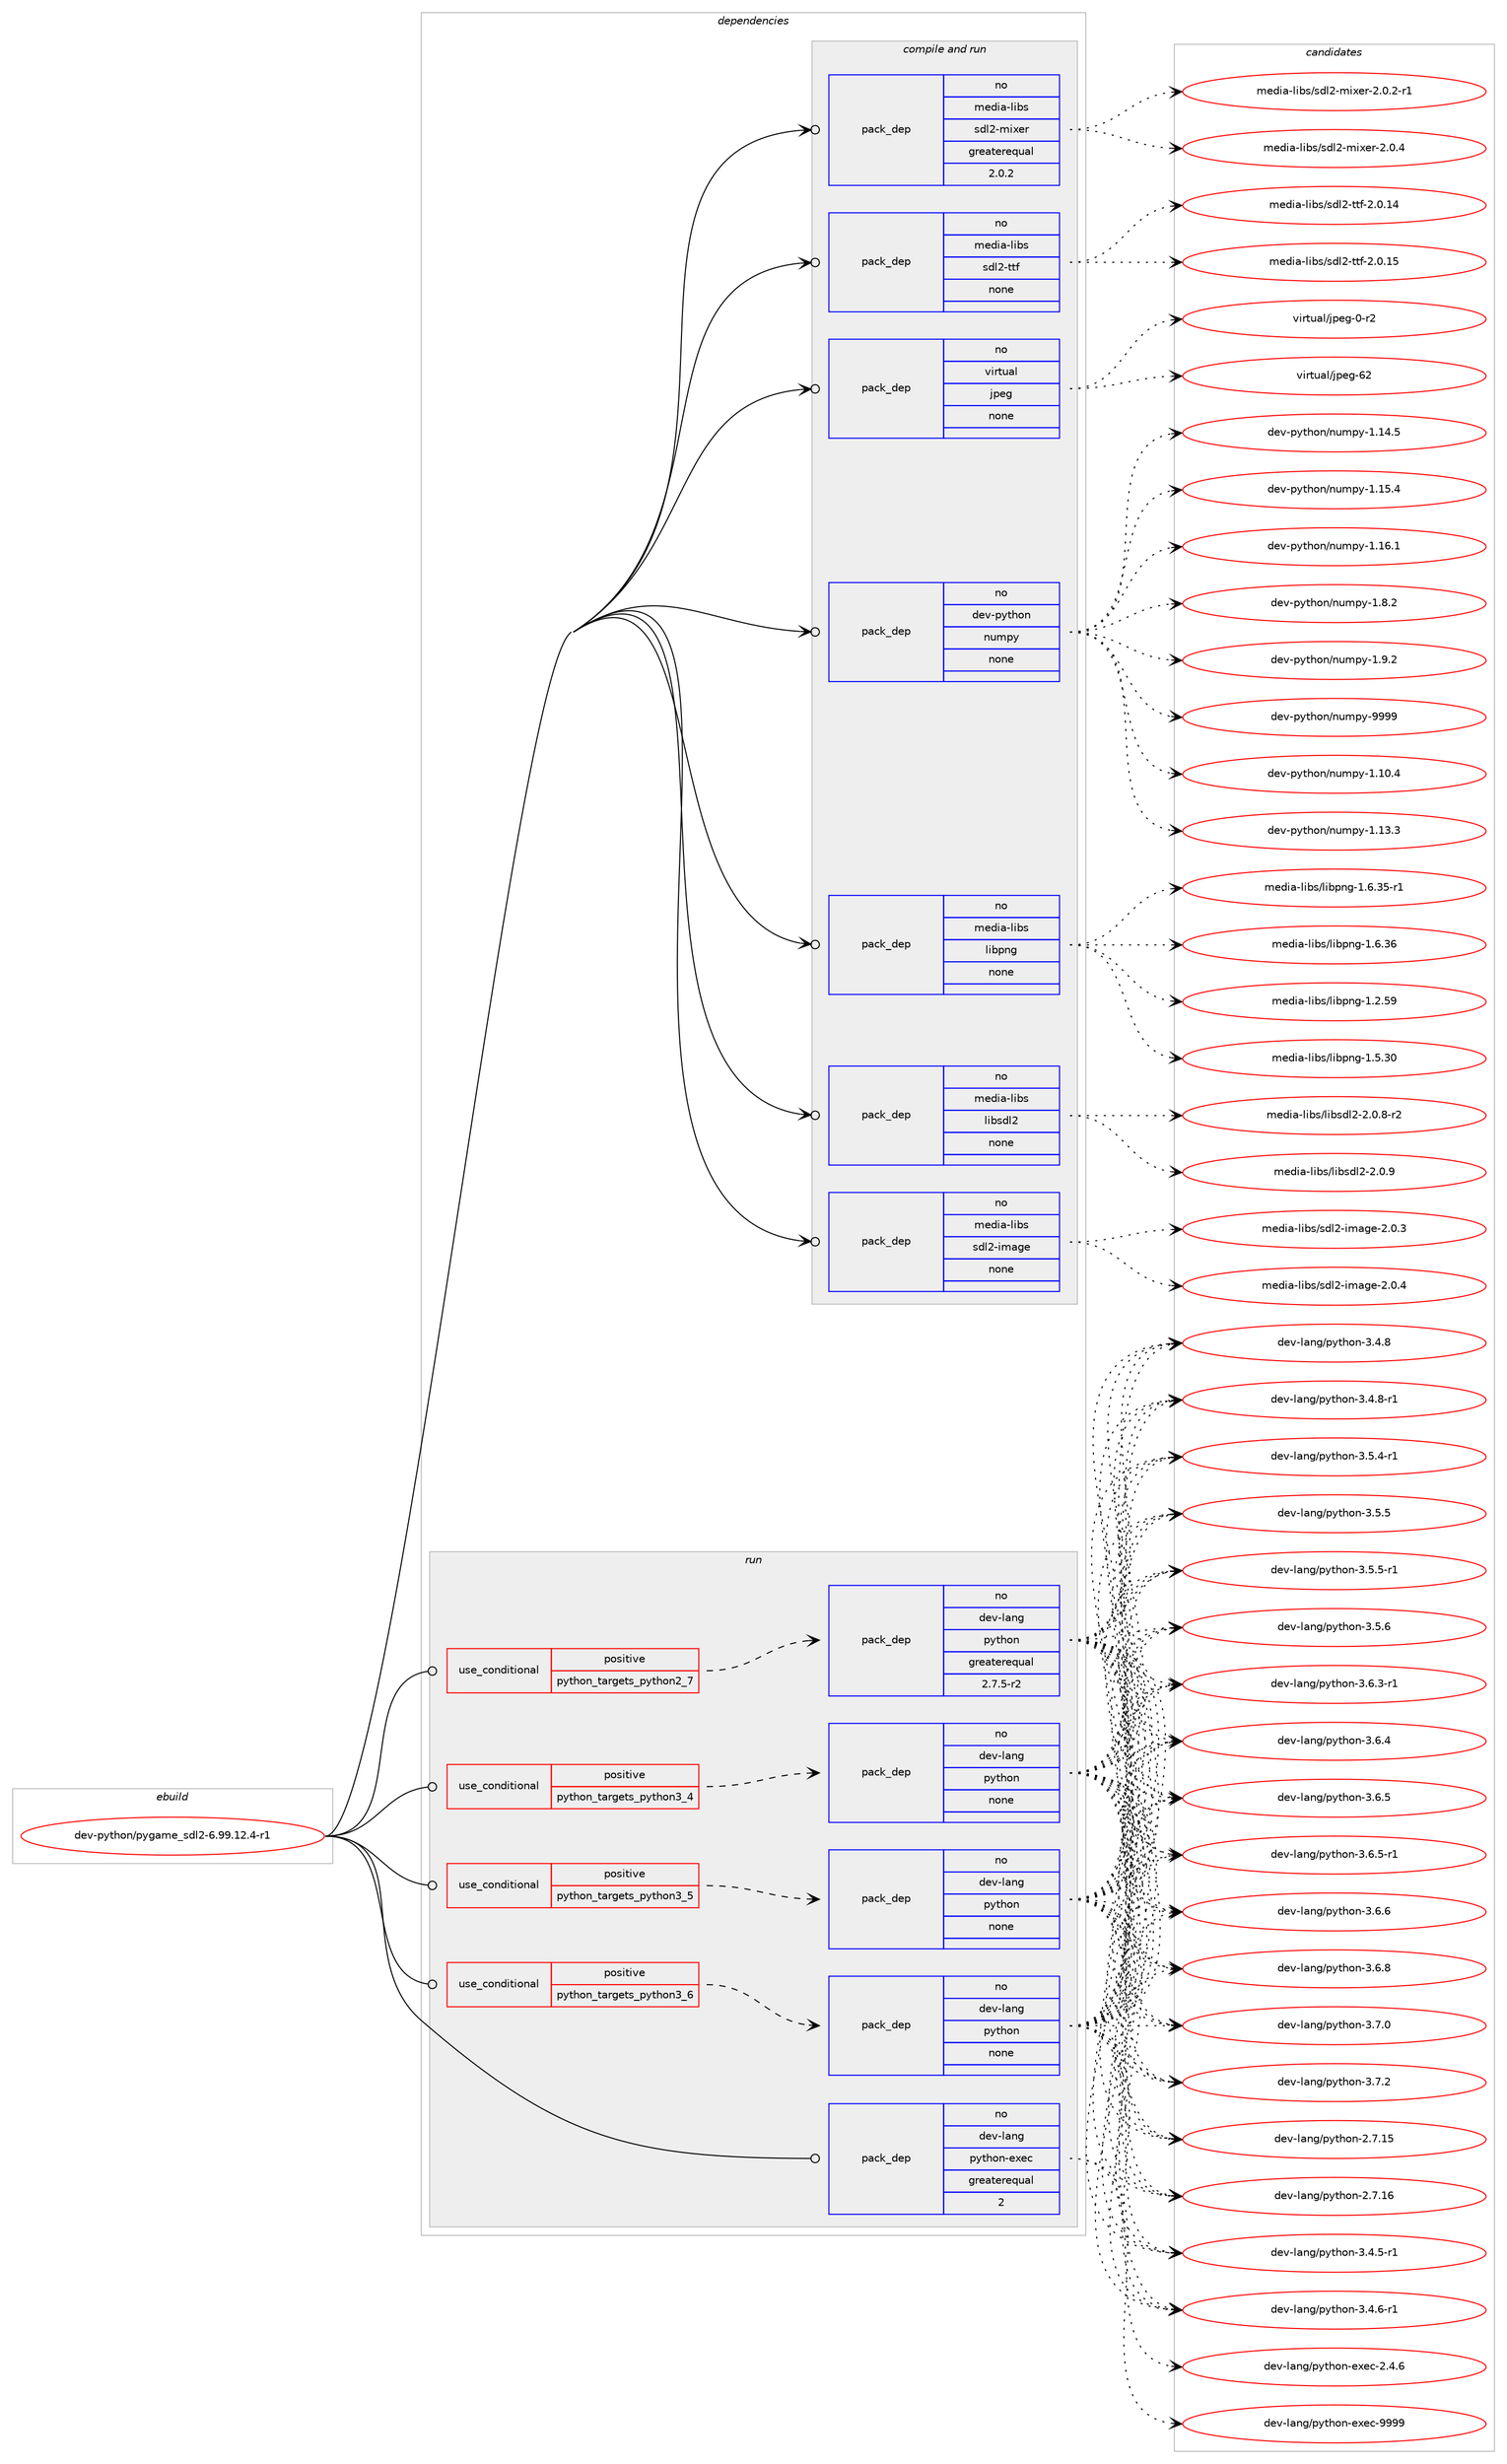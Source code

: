 digraph prolog {

# *************
# Graph options
# *************

newrank=true;
concentrate=true;
compound=true;
graph [rankdir=LR,fontname=Helvetica,fontsize=10,ranksep=1.5];#, ranksep=2.5, nodesep=0.2];
edge  [arrowhead=vee];
node  [fontname=Helvetica,fontsize=10];

# **********
# The ebuild
# **********

subgraph cluster_leftcol {
color=gray;
rank=same;
label=<<i>ebuild</i>>;
id [label="dev-python/pygame_sdl2-6.99.12.4-r1", color=red, width=4, href="../dev-python/pygame_sdl2-6.99.12.4-r1.svg"];
}

# ****************
# The dependencies
# ****************

subgraph cluster_midcol {
color=gray;
label=<<i>dependencies</i>>;
subgraph cluster_compile {
fillcolor="#eeeeee";
style=filled;
label=<<i>compile</i>>;
}
subgraph cluster_compileandrun {
fillcolor="#eeeeee";
style=filled;
label=<<i>compile and run</i>>;
subgraph pack1025215 {
dependency1429364 [label=<<TABLE BORDER="0" CELLBORDER="1" CELLSPACING="0" CELLPADDING="4" WIDTH="220"><TR><TD ROWSPAN="6" CELLPADDING="30">pack_dep</TD></TR><TR><TD WIDTH="110">no</TD></TR><TR><TD>dev-python</TD></TR><TR><TD>numpy</TD></TR><TR><TD>none</TD></TR><TR><TD></TD></TR></TABLE>>, shape=none, color=blue];
}
id:e -> dependency1429364:w [weight=20,style="solid",arrowhead="odotvee"];
subgraph pack1025216 {
dependency1429365 [label=<<TABLE BORDER="0" CELLBORDER="1" CELLSPACING="0" CELLPADDING="4" WIDTH="220"><TR><TD ROWSPAN="6" CELLPADDING="30">pack_dep</TD></TR><TR><TD WIDTH="110">no</TD></TR><TR><TD>media-libs</TD></TR><TR><TD>libpng</TD></TR><TR><TD>none</TD></TR><TR><TD></TD></TR></TABLE>>, shape=none, color=blue];
}
id:e -> dependency1429365:w [weight=20,style="solid",arrowhead="odotvee"];
subgraph pack1025217 {
dependency1429366 [label=<<TABLE BORDER="0" CELLBORDER="1" CELLSPACING="0" CELLPADDING="4" WIDTH="220"><TR><TD ROWSPAN="6" CELLPADDING="30">pack_dep</TD></TR><TR><TD WIDTH="110">no</TD></TR><TR><TD>media-libs</TD></TR><TR><TD>libsdl2</TD></TR><TR><TD>none</TD></TR><TR><TD></TD></TR></TABLE>>, shape=none, color=blue];
}
id:e -> dependency1429366:w [weight=20,style="solid",arrowhead="odotvee"];
subgraph pack1025218 {
dependency1429367 [label=<<TABLE BORDER="0" CELLBORDER="1" CELLSPACING="0" CELLPADDING="4" WIDTH="220"><TR><TD ROWSPAN="6" CELLPADDING="30">pack_dep</TD></TR><TR><TD WIDTH="110">no</TD></TR><TR><TD>media-libs</TD></TR><TR><TD>sdl2-image</TD></TR><TR><TD>none</TD></TR><TR><TD></TD></TR></TABLE>>, shape=none, color=blue];
}
id:e -> dependency1429367:w [weight=20,style="solid",arrowhead="odotvee"];
subgraph pack1025219 {
dependency1429368 [label=<<TABLE BORDER="0" CELLBORDER="1" CELLSPACING="0" CELLPADDING="4" WIDTH="220"><TR><TD ROWSPAN="6" CELLPADDING="30">pack_dep</TD></TR><TR><TD WIDTH="110">no</TD></TR><TR><TD>media-libs</TD></TR><TR><TD>sdl2-mixer</TD></TR><TR><TD>greaterequal</TD></TR><TR><TD>2.0.2</TD></TR></TABLE>>, shape=none, color=blue];
}
id:e -> dependency1429368:w [weight=20,style="solid",arrowhead="odotvee"];
subgraph pack1025220 {
dependency1429369 [label=<<TABLE BORDER="0" CELLBORDER="1" CELLSPACING="0" CELLPADDING="4" WIDTH="220"><TR><TD ROWSPAN="6" CELLPADDING="30">pack_dep</TD></TR><TR><TD WIDTH="110">no</TD></TR><TR><TD>media-libs</TD></TR><TR><TD>sdl2-ttf</TD></TR><TR><TD>none</TD></TR><TR><TD></TD></TR></TABLE>>, shape=none, color=blue];
}
id:e -> dependency1429369:w [weight=20,style="solid",arrowhead="odotvee"];
subgraph pack1025221 {
dependency1429370 [label=<<TABLE BORDER="0" CELLBORDER="1" CELLSPACING="0" CELLPADDING="4" WIDTH="220"><TR><TD ROWSPAN="6" CELLPADDING="30">pack_dep</TD></TR><TR><TD WIDTH="110">no</TD></TR><TR><TD>virtual</TD></TR><TR><TD>jpeg</TD></TR><TR><TD>none</TD></TR><TR><TD></TD></TR></TABLE>>, shape=none, color=blue];
}
id:e -> dependency1429370:w [weight=20,style="solid",arrowhead="odotvee"];
}
subgraph cluster_run {
fillcolor="#eeeeee";
style=filled;
label=<<i>run</i>>;
subgraph cond380831 {
dependency1429371 [label=<<TABLE BORDER="0" CELLBORDER="1" CELLSPACING="0" CELLPADDING="4"><TR><TD ROWSPAN="3" CELLPADDING="10">use_conditional</TD></TR><TR><TD>positive</TD></TR><TR><TD>python_targets_python2_7</TD></TR></TABLE>>, shape=none, color=red];
subgraph pack1025222 {
dependency1429372 [label=<<TABLE BORDER="0" CELLBORDER="1" CELLSPACING="0" CELLPADDING="4" WIDTH="220"><TR><TD ROWSPAN="6" CELLPADDING="30">pack_dep</TD></TR><TR><TD WIDTH="110">no</TD></TR><TR><TD>dev-lang</TD></TR><TR><TD>python</TD></TR><TR><TD>greaterequal</TD></TR><TR><TD>2.7.5-r2</TD></TR></TABLE>>, shape=none, color=blue];
}
dependency1429371:e -> dependency1429372:w [weight=20,style="dashed",arrowhead="vee"];
}
id:e -> dependency1429371:w [weight=20,style="solid",arrowhead="odot"];
subgraph cond380832 {
dependency1429373 [label=<<TABLE BORDER="0" CELLBORDER="1" CELLSPACING="0" CELLPADDING="4"><TR><TD ROWSPAN="3" CELLPADDING="10">use_conditional</TD></TR><TR><TD>positive</TD></TR><TR><TD>python_targets_python3_4</TD></TR></TABLE>>, shape=none, color=red];
subgraph pack1025223 {
dependency1429374 [label=<<TABLE BORDER="0" CELLBORDER="1" CELLSPACING="0" CELLPADDING="4" WIDTH="220"><TR><TD ROWSPAN="6" CELLPADDING="30">pack_dep</TD></TR><TR><TD WIDTH="110">no</TD></TR><TR><TD>dev-lang</TD></TR><TR><TD>python</TD></TR><TR><TD>none</TD></TR><TR><TD></TD></TR></TABLE>>, shape=none, color=blue];
}
dependency1429373:e -> dependency1429374:w [weight=20,style="dashed",arrowhead="vee"];
}
id:e -> dependency1429373:w [weight=20,style="solid",arrowhead="odot"];
subgraph cond380833 {
dependency1429375 [label=<<TABLE BORDER="0" CELLBORDER="1" CELLSPACING="0" CELLPADDING="4"><TR><TD ROWSPAN="3" CELLPADDING="10">use_conditional</TD></TR><TR><TD>positive</TD></TR><TR><TD>python_targets_python3_5</TD></TR></TABLE>>, shape=none, color=red];
subgraph pack1025224 {
dependency1429376 [label=<<TABLE BORDER="0" CELLBORDER="1" CELLSPACING="0" CELLPADDING="4" WIDTH="220"><TR><TD ROWSPAN="6" CELLPADDING="30">pack_dep</TD></TR><TR><TD WIDTH="110">no</TD></TR><TR><TD>dev-lang</TD></TR><TR><TD>python</TD></TR><TR><TD>none</TD></TR><TR><TD></TD></TR></TABLE>>, shape=none, color=blue];
}
dependency1429375:e -> dependency1429376:w [weight=20,style="dashed",arrowhead="vee"];
}
id:e -> dependency1429375:w [weight=20,style="solid",arrowhead="odot"];
subgraph cond380834 {
dependency1429377 [label=<<TABLE BORDER="0" CELLBORDER="1" CELLSPACING="0" CELLPADDING="4"><TR><TD ROWSPAN="3" CELLPADDING="10">use_conditional</TD></TR><TR><TD>positive</TD></TR><TR><TD>python_targets_python3_6</TD></TR></TABLE>>, shape=none, color=red];
subgraph pack1025225 {
dependency1429378 [label=<<TABLE BORDER="0" CELLBORDER="1" CELLSPACING="0" CELLPADDING="4" WIDTH="220"><TR><TD ROWSPAN="6" CELLPADDING="30">pack_dep</TD></TR><TR><TD WIDTH="110">no</TD></TR><TR><TD>dev-lang</TD></TR><TR><TD>python</TD></TR><TR><TD>none</TD></TR><TR><TD></TD></TR></TABLE>>, shape=none, color=blue];
}
dependency1429377:e -> dependency1429378:w [weight=20,style="dashed",arrowhead="vee"];
}
id:e -> dependency1429377:w [weight=20,style="solid",arrowhead="odot"];
subgraph pack1025226 {
dependency1429379 [label=<<TABLE BORDER="0" CELLBORDER="1" CELLSPACING="0" CELLPADDING="4" WIDTH="220"><TR><TD ROWSPAN="6" CELLPADDING="30">pack_dep</TD></TR><TR><TD WIDTH="110">no</TD></TR><TR><TD>dev-lang</TD></TR><TR><TD>python-exec</TD></TR><TR><TD>greaterequal</TD></TR><TR><TD>2</TD></TR></TABLE>>, shape=none, color=blue];
}
id:e -> dependency1429379:w [weight=20,style="solid",arrowhead="odot"];
}
}

# **************
# The candidates
# **************

subgraph cluster_choices {
rank=same;
color=gray;
label=<<i>candidates</i>>;

subgraph choice1025215 {
color=black;
nodesep=1;
choice100101118451121211161041111104711011710911212145494649484652 [label="dev-python/numpy-1.10.4", color=red, width=4,href="../dev-python/numpy-1.10.4.svg"];
choice100101118451121211161041111104711011710911212145494649514651 [label="dev-python/numpy-1.13.3", color=red, width=4,href="../dev-python/numpy-1.13.3.svg"];
choice100101118451121211161041111104711011710911212145494649524653 [label="dev-python/numpy-1.14.5", color=red, width=4,href="../dev-python/numpy-1.14.5.svg"];
choice100101118451121211161041111104711011710911212145494649534652 [label="dev-python/numpy-1.15.4", color=red, width=4,href="../dev-python/numpy-1.15.4.svg"];
choice100101118451121211161041111104711011710911212145494649544649 [label="dev-python/numpy-1.16.1", color=red, width=4,href="../dev-python/numpy-1.16.1.svg"];
choice1001011184511212111610411111047110117109112121454946564650 [label="dev-python/numpy-1.8.2", color=red, width=4,href="../dev-python/numpy-1.8.2.svg"];
choice1001011184511212111610411111047110117109112121454946574650 [label="dev-python/numpy-1.9.2", color=red, width=4,href="../dev-python/numpy-1.9.2.svg"];
choice10010111845112121116104111110471101171091121214557575757 [label="dev-python/numpy-9999", color=red, width=4,href="../dev-python/numpy-9999.svg"];
dependency1429364:e -> choice100101118451121211161041111104711011710911212145494649484652:w [style=dotted,weight="100"];
dependency1429364:e -> choice100101118451121211161041111104711011710911212145494649514651:w [style=dotted,weight="100"];
dependency1429364:e -> choice100101118451121211161041111104711011710911212145494649524653:w [style=dotted,weight="100"];
dependency1429364:e -> choice100101118451121211161041111104711011710911212145494649534652:w [style=dotted,weight="100"];
dependency1429364:e -> choice100101118451121211161041111104711011710911212145494649544649:w [style=dotted,weight="100"];
dependency1429364:e -> choice1001011184511212111610411111047110117109112121454946564650:w [style=dotted,weight="100"];
dependency1429364:e -> choice1001011184511212111610411111047110117109112121454946574650:w [style=dotted,weight="100"];
dependency1429364:e -> choice10010111845112121116104111110471101171091121214557575757:w [style=dotted,weight="100"];
}
subgraph choice1025216 {
color=black;
nodesep=1;
choice109101100105974510810598115471081059811211010345494650465357 [label="media-libs/libpng-1.2.59", color=red, width=4,href="../media-libs/libpng-1.2.59.svg"];
choice109101100105974510810598115471081059811211010345494653465148 [label="media-libs/libpng-1.5.30", color=red, width=4,href="../media-libs/libpng-1.5.30.svg"];
choice1091011001059745108105981154710810598112110103454946544651534511449 [label="media-libs/libpng-1.6.35-r1", color=red, width=4,href="../media-libs/libpng-1.6.35-r1.svg"];
choice109101100105974510810598115471081059811211010345494654465154 [label="media-libs/libpng-1.6.36", color=red, width=4,href="../media-libs/libpng-1.6.36.svg"];
dependency1429365:e -> choice109101100105974510810598115471081059811211010345494650465357:w [style=dotted,weight="100"];
dependency1429365:e -> choice109101100105974510810598115471081059811211010345494653465148:w [style=dotted,weight="100"];
dependency1429365:e -> choice1091011001059745108105981154710810598112110103454946544651534511449:w [style=dotted,weight="100"];
dependency1429365:e -> choice109101100105974510810598115471081059811211010345494654465154:w [style=dotted,weight="100"];
}
subgraph choice1025217 {
color=black;
nodesep=1;
choice1091011001059745108105981154710810598115100108504550464846564511450 [label="media-libs/libsdl2-2.0.8-r2", color=red, width=4,href="../media-libs/libsdl2-2.0.8-r2.svg"];
choice109101100105974510810598115471081059811510010850455046484657 [label="media-libs/libsdl2-2.0.9", color=red, width=4,href="../media-libs/libsdl2-2.0.9.svg"];
dependency1429366:e -> choice1091011001059745108105981154710810598115100108504550464846564511450:w [style=dotted,weight="100"];
dependency1429366:e -> choice109101100105974510810598115471081059811510010850455046484657:w [style=dotted,weight="100"];
}
subgraph choice1025218 {
color=black;
nodesep=1;
choice10910110010597451081059811547115100108504510510997103101455046484651 [label="media-libs/sdl2-image-2.0.3", color=red, width=4,href="../media-libs/sdl2-image-2.0.3.svg"];
choice10910110010597451081059811547115100108504510510997103101455046484652 [label="media-libs/sdl2-image-2.0.4", color=red, width=4,href="../media-libs/sdl2-image-2.0.4.svg"];
dependency1429367:e -> choice10910110010597451081059811547115100108504510510997103101455046484651:w [style=dotted,weight="100"];
dependency1429367:e -> choice10910110010597451081059811547115100108504510510997103101455046484652:w [style=dotted,weight="100"];
}
subgraph choice1025219 {
color=black;
nodesep=1;
choice1091011001059745108105981154711510010850451091051201011144550464846504511449 [label="media-libs/sdl2-mixer-2.0.2-r1", color=red, width=4,href="../media-libs/sdl2-mixer-2.0.2-r1.svg"];
choice109101100105974510810598115471151001085045109105120101114455046484652 [label="media-libs/sdl2-mixer-2.0.4", color=red, width=4,href="../media-libs/sdl2-mixer-2.0.4.svg"];
dependency1429368:e -> choice1091011001059745108105981154711510010850451091051201011144550464846504511449:w [style=dotted,weight="100"];
dependency1429368:e -> choice109101100105974510810598115471151001085045109105120101114455046484652:w [style=dotted,weight="100"];
}
subgraph choice1025220 {
color=black;
nodesep=1;
choice10910110010597451081059811547115100108504511611610245504648464952 [label="media-libs/sdl2-ttf-2.0.14", color=red, width=4,href="../media-libs/sdl2-ttf-2.0.14.svg"];
choice10910110010597451081059811547115100108504511611610245504648464953 [label="media-libs/sdl2-ttf-2.0.15", color=red, width=4,href="../media-libs/sdl2-ttf-2.0.15.svg"];
dependency1429369:e -> choice10910110010597451081059811547115100108504511611610245504648464952:w [style=dotted,weight="100"];
dependency1429369:e -> choice10910110010597451081059811547115100108504511611610245504648464953:w [style=dotted,weight="100"];
}
subgraph choice1025221 {
color=black;
nodesep=1;
choice118105114116117971084710611210110345484511450 [label="virtual/jpeg-0-r2", color=red, width=4,href="../virtual/jpeg-0-r2.svg"];
choice1181051141161179710847106112101103455450 [label="virtual/jpeg-62", color=red, width=4,href="../virtual/jpeg-62.svg"];
dependency1429370:e -> choice118105114116117971084710611210110345484511450:w [style=dotted,weight="100"];
dependency1429370:e -> choice1181051141161179710847106112101103455450:w [style=dotted,weight="100"];
}
subgraph choice1025222 {
color=black;
nodesep=1;
choice10010111845108971101034711212111610411111045504655464953 [label="dev-lang/python-2.7.15", color=red, width=4,href="../dev-lang/python-2.7.15.svg"];
choice10010111845108971101034711212111610411111045504655464954 [label="dev-lang/python-2.7.16", color=red, width=4,href="../dev-lang/python-2.7.16.svg"];
choice1001011184510897110103471121211161041111104551465246534511449 [label="dev-lang/python-3.4.5-r1", color=red, width=4,href="../dev-lang/python-3.4.5-r1.svg"];
choice1001011184510897110103471121211161041111104551465246544511449 [label="dev-lang/python-3.4.6-r1", color=red, width=4,href="../dev-lang/python-3.4.6-r1.svg"];
choice100101118451089711010347112121116104111110455146524656 [label="dev-lang/python-3.4.8", color=red, width=4,href="../dev-lang/python-3.4.8.svg"];
choice1001011184510897110103471121211161041111104551465246564511449 [label="dev-lang/python-3.4.8-r1", color=red, width=4,href="../dev-lang/python-3.4.8-r1.svg"];
choice1001011184510897110103471121211161041111104551465346524511449 [label="dev-lang/python-3.5.4-r1", color=red, width=4,href="../dev-lang/python-3.5.4-r1.svg"];
choice100101118451089711010347112121116104111110455146534653 [label="dev-lang/python-3.5.5", color=red, width=4,href="../dev-lang/python-3.5.5.svg"];
choice1001011184510897110103471121211161041111104551465346534511449 [label="dev-lang/python-3.5.5-r1", color=red, width=4,href="../dev-lang/python-3.5.5-r1.svg"];
choice100101118451089711010347112121116104111110455146534654 [label="dev-lang/python-3.5.6", color=red, width=4,href="../dev-lang/python-3.5.6.svg"];
choice1001011184510897110103471121211161041111104551465446514511449 [label="dev-lang/python-3.6.3-r1", color=red, width=4,href="../dev-lang/python-3.6.3-r1.svg"];
choice100101118451089711010347112121116104111110455146544652 [label="dev-lang/python-3.6.4", color=red, width=4,href="../dev-lang/python-3.6.4.svg"];
choice100101118451089711010347112121116104111110455146544653 [label="dev-lang/python-3.6.5", color=red, width=4,href="../dev-lang/python-3.6.5.svg"];
choice1001011184510897110103471121211161041111104551465446534511449 [label="dev-lang/python-3.6.5-r1", color=red, width=4,href="../dev-lang/python-3.6.5-r1.svg"];
choice100101118451089711010347112121116104111110455146544654 [label="dev-lang/python-3.6.6", color=red, width=4,href="../dev-lang/python-3.6.6.svg"];
choice100101118451089711010347112121116104111110455146544656 [label="dev-lang/python-3.6.8", color=red, width=4,href="../dev-lang/python-3.6.8.svg"];
choice100101118451089711010347112121116104111110455146554648 [label="dev-lang/python-3.7.0", color=red, width=4,href="../dev-lang/python-3.7.0.svg"];
choice100101118451089711010347112121116104111110455146554650 [label="dev-lang/python-3.7.2", color=red, width=4,href="../dev-lang/python-3.7.2.svg"];
dependency1429372:e -> choice10010111845108971101034711212111610411111045504655464953:w [style=dotted,weight="100"];
dependency1429372:e -> choice10010111845108971101034711212111610411111045504655464954:w [style=dotted,weight="100"];
dependency1429372:e -> choice1001011184510897110103471121211161041111104551465246534511449:w [style=dotted,weight="100"];
dependency1429372:e -> choice1001011184510897110103471121211161041111104551465246544511449:w [style=dotted,weight="100"];
dependency1429372:e -> choice100101118451089711010347112121116104111110455146524656:w [style=dotted,weight="100"];
dependency1429372:e -> choice1001011184510897110103471121211161041111104551465246564511449:w [style=dotted,weight="100"];
dependency1429372:e -> choice1001011184510897110103471121211161041111104551465346524511449:w [style=dotted,weight="100"];
dependency1429372:e -> choice100101118451089711010347112121116104111110455146534653:w [style=dotted,weight="100"];
dependency1429372:e -> choice1001011184510897110103471121211161041111104551465346534511449:w [style=dotted,weight="100"];
dependency1429372:e -> choice100101118451089711010347112121116104111110455146534654:w [style=dotted,weight="100"];
dependency1429372:e -> choice1001011184510897110103471121211161041111104551465446514511449:w [style=dotted,weight="100"];
dependency1429372:e -> choice100101118451089711010347112121116104111110455146544652:w [style=dotted,weight="100"];
dependency1429372:e -> choice100101118451089711010347112121116104111110455146544653:w [style=dotted,weight="100"];
dependency1429372:e -> choice1001011184510897110103471121211161041111104551465446534511449:w [style=dotted,weight="100"];
dependency1429372:e -> choice100101118451089711010347112121116104111110455146544654:w [style=dotted,weight="100"];
dependency1429372:e -> choice100101118451089711010347112121116104111110455146544656:w [style=dotted,weight="100"];
dependency1429372:e -> choice100101118451089711010347112121116104111110455146554648:w [style=dotted,weight="100"];
dependency1429372:e -> choice100101118451089711010347112121116104111110455146554650:w [style=dotted,weight="100"];
}
subgraph choice1025223 {
color=black;
nodesep=1;
choice10010111845108971101034711212111610411111045504655464953 [label="dev-lang/python-2.7.15", color=red, width=4,href="../dev-lang/python-2.7.15.svg"];
choice10010111845108971101034711212111610411111045504655464954 [label="dev-lang/python-2.7.16", color=red, width=4,href="../dev-lang/python-2.7.16.svg"];
choice1001011184510897110103471121211161041111104551465246534511449 [label="dev-lang/python-3.4.5-r1", color=red, width=4,href="../dev-lang/python-3.4.5-r1.svg"];
choice1001011184510897110103471121211161041111104551465246544511449 [label="dev-lang/python-3.4.6-r1", color=red, width=4,href="../dev-lang/python-3.4.6-r1.svg"];
choice100101118451089711010347112121116104111110455146524656 [label="dev-lang/python-3.4.8", color=red, width=4,href="../dev-lang/python-3.4.8.svg"];
choice1001011184510897110103471121211161041111104551465246564511449 [label="dev-lang/python-3.4.8-r1", color=red, width=4,href="../dev-lang/python-3.4.8-r1.svg"];
choice1001011184510897110103471121211161041111104551465346524511449 [label="dev-lang/python-3.5.4-r1", color=red, width=4,href="../dev-lang/python-3.5.4-r1.svg"];
choice100101118451089711010347112121116104111110455146534653 [label="dev-lang/python-3.5.5", color=red, width=4,href="../dev-lang/python-3.5.5.svg"];
choice1001011184510897110103471121211161041111104551465346534511449 [label="dev-lang/python-3.5.5-r1", color=red, width=4,href="../dev-lang/python-3.5.5-r1.svg"];
choice100101118451089711010347112121116104111110455146534654 [label="dev-lang/python-3.5.6", color=red, width=4,href="../dev-lang/python-3.5.6.svg"];
choice1001011184510897110103471121211161041111104551465446514511449 [label="dev-lang/python-3.6.3-r1", color=red, width=4,href="../dev-lang/python-3.6.3-r1.svg"];
choice100101118451089711010347112121116104111110455146544652 [label="dev-lang/python-3.6.4", color=red, width=4,href="../dev-lang/python-3.6.4.svg"];
choice100101118451089711010347112121116104111110455146544653 [label="dev-lang/python-3.6.5", color=red, width=4,href="../dev-lang/python-3.6.5.svg"];
choice1001011184510897110103471121211161041111104551465446534511449 [label="dev-lang/python-3.6.5-r1", color=red, width=4,href="../dev-lang/python-3.6.5-r1.svg"];
choice100101118451089711010347112121116104111110455146544654 [label="dev-lang/python-3.6.6", color=red, width=4,href="../dev-lang/python-3.6.6.svg"];
choice100101118451089711010347112121116104111110455146544656 [label="dev-lang/python-3.6.8", color=red, width=4,href="../dev-lang/python-3.6.8.svg"];
choice100101118451089711010347112121116104111110455146554648 [label="dev-lang/python-3.7.0", color=red, width=4,href="../dev-lang/python-3.7.0.svg"];
choice100101118451089711010347112121116104111110455146554650 [label="dev-lang/python-3.7.2", color=red, width=4,href="../dev-lang/python-3.7.2.svg"];
dependency1429374:e -> choice10010111845108971101034711212111610411111045504655464953:w [style=dotted,weight="100"];
dependency1429374:e -> choice10010111845108971101034711212111610411111045504655464954:w [style=dotted,weight="100"];
dependency1429374:e -> choice1001011184510897110103471121211161041111104551465246534511449:w [style=dotted,weight="100"];
dependency1429374:e -> choice1001011184510897110103471121211161041111104551465246544511449:w [style=dotted,weight="100"];
dependency1429374:e -> choice100101118451089711010347112121116104111110455146524656:w [style=dotted,weight="100"];
dependency1429374:e -> choice1001011184510897110103471121211161041111104551465246564511449:w [style=dotted,weight="100"];
dependency1429374:e -> choice1001011184510897110103471121211161041111104551465346524511449:w [style=dotted,weight="100"];
dependency1429374:e -> choice100101118451089711010347112121116104111110455146534653:w [style=dotted,weight="100"];
dependency1429374:e -> choice1001011184510897110103471121211161041111104551465346534511449:w [style=dotted,weight="100"];
dependency1429374:e -> choice100101118451089711010347112121116104111110455146534654:w [style=dotted,weight="100"];
dependency1429374:e -> choice1001011184510897110103471121211161041111104551465446514511449:w [style=dotted,weight="100"];
dependency1429374:e -> choice100101118451089711010347112121116104111110455146544652:w [style=dotted,weight="100"];
dependency1429374:e -> choice100101118451089711010347112121116104111110455146544653:w [style=dotted,weight="100"];
dependency1429374:e -> choice1001011184510897110103471121211161041111104551465446534511449:w [style=dotted,weight="100"];
dependency1429374:e -> choice100101118451089711010347112121116104111110455146544654:w [style=dotted,weight="100"];
dependency1429374:e -> choice100101118451089711010347112121116104111110455146544656:w [style=dotted,weight="100"];
dependency1429374:e -> choice100101118451089711010347112121116104111110455146554648:w [style=dotted,weight="100"];
dependency1429374:e -> choice100101118451089711010347112121116104111110455146554650:w [style=dotted,weight="100"];
}
subgraph choice1025224 {
color=black;
nodesep=1;
choice10010111845108971101034711212111610411111045504655464953 [label="dev-lang/python-2.7.15", color=red, width=4,href="../dev-lang/python-2.7.15.svg"];
choice10010111845108971101034711212111610411111045504655464954 [label="dev-lang/python-2.7.16", color=red, width=4,href="../dev-lang/python-2.7.16.svg"];
choice1001011184510897110103471121211161041111104551465246534511449 [label="dev-lang/python-3.4.5-r1", color=red, width=4,href="../dev-lang/python-3.4.5-r1.svg"];
choice1001011184510897110103471121211161041111104551465246544511449 [label="dev-lang/python-3.4.6-r1", color=red, width=4,href="../dev-lang/python-3.4.6-r1.svg"];
choice100101118451089711010347112121116104111110455146524656 [label="dev-lang/python-3.4.8", color=red, width=4,href="../dev-lang/python-3.4.8.svg"];
choice1001011184510897110103471121211161041111104551465246564511449 [label="dev-lang/python-3.4.8-r1", color=red, width=4,href="../dev-lang/python-3.4.8-r1.svg"];
choice1001011184510897110103471121211161041111104551465346524511449 [label="dev-lang/python-3.5.4-r1", color=red, width=4,href="../dev-lang/python-3.5.4-r1.svg"];
choice100101118451089711010347112121116104111110455146534653 [label="dev-lang/python-3.5.5", color=red, width=4,href="../dev-lang/python-3.5.5.svg"];
choice1001011184510897110103471121211161041111104551465346534511449 [label="dev-lang/python-3.5.5-r1", color=red, width=4,href="../dev-lang/python-3.5.5-r1.svg"];
choice100101118451089711010347112121116104111110455146534654 [label="dev-lang/python-3.5.6", color=red, width=4,href="../dev-lang/python-3.5.6.svg"];
choice1001011184510897110103471121211161041111104551465446514511449 [label="dev-lang/python-3.6.3-r1", color=red, width=4,href="../dev-lang/python-3.6.3-r1.svg"];
choice100101118451089711010347112121116104111110455146544652 [label="dev-lang/python-3.6.4", color=red, width=4,href="../dev-lang/python-3.6.4.svg"];
choice100101118451089711010347112121116104111110455146544653 [label="dev-lang/python-3.6.5", color=red, width=4,href="../dev-lang/python-3.6.5.svg"];
choice1001011184510897110103471121211161041111104551465446534511449 [label="dev-lang/python-3.6.5-r1", color=red, width=4,href="../dev-lang/python-3.6.5-r1.svg"];
choice100101118451089711010347112121116104111110455146544654 [label="dev-lang/python-3.6.6", color=red, width=4,href="../dev-lang/python-3.6.6.svg"];
choice100101118451089711010347112121116104111110455146544656 [label="dev-lang/python-3.6.8", color=red, width=4,href="../dev-lang/python-3.6.8.svg"];
choice100101118451089711010347112121116104111110455146554648 [label="dev-lang/python-3.7.0", color=red, width=4,href="../dev-lang/python-3.7.0.svg"];
choice100101118451089711010347112121116104111110455146554650 [label="dev-lang/python-3.7.2", color=red, width=4,href="../dev-lang/python-3.7.2.svg"];
dependency1429376:e -> choice10010111845108971101034711212111610411111045504655464953:w [style=dotted,weight="100"];
dependency1429376:e -> choice10010111845108971101034711212111610411111045504655464954:w [style=dotted,weight="100"];
dependency1429376:e -> choice1001011184510897110103471121211161041111104551465246534511449:w [style=dotted,weight="100"];
dependency1429376:e -> choice1001011184510897110103471121211161041111104551465246544511449:w [style=dotted,weight="100"];
dependency1429376:e -> choice100101118451089711010347112121116104111110455146524656:w [style=dotted,weight="100"];
dependency1429376:e -> choice1001011184510897110103471121211161041111104551465246564511449:w [style=dotted,weight="100"];
dependency1429376:e -> choice1001011184510897110103471121211161041111104551465346524511449:w [style=dotted,weight="100"];
dependency1429376:e -> choice100101118451089711010347112121116104111110455146534653:w [style=dotted,weight="100"];
dependency1429376:e -> choice1001011184510897110103471121211161041111104551465346534511449:w [style=dotted,weight="100"];
dependency1429376:e -> choice100101118451089711010347112121116104111110455146534654:w [style=dotted,weight="100"];
dependency1429376:e -> choice1001011184510897110103471121211161041111104551465446514511449:w [style=dotted,weight="100"];
dependency1429376:e -> choice100101118451089711010347112121116104111110455146544652:w [style=dotted,weight="100"];
dependency1429376:e -> choice100101118451089711010347112121116104111110455146544653:w [style=dotted,weight="100"];
dependency1429376:e -> choice1001011184510897110103471121211161041111104551465446534511449:w [style=dotted,weight="100"];
dependency1429376:e -> choice100101118451089711010347112121116104111110455146544654:w [style=dotted,weight="100"];
dependency1429376:e -> choice100101118451089711010347112121116104111110455146544656:w [style=dotted,weight="100"];
dependency1429376:e -> choice100101118451089711010347112121116104111110455146554648:w [style=dotted,weight="100"];
dependency1429376:e -> choice100101118451089711010347112121116104111110455146554650:w [style=dotted,weight="100"];
}
subgraph choice1025225 {
color=black;
nodesep=1;
choice10010111845108971101034711212111610411111045504655464953 [label="dev-lang/python-2.7.15", color=red, width=4,href="../dev-lang/python-2.7.15.svg"];
choice10010111845108971101034711212111610411111045504655464954 [label="dev-lang/python-2.7.16", color=red, width=4,href="../dev-lang/python-2.7.16.svg"];
choice1001011184510897110103471121211161041111104551465246534511449 [label="dev-lang/python-3.4.5-r1", color=red, width=4,href="../dev-lang/python-3.4.5-r1.svg"];
choice1001011184510897110103471121211161041111104551465246544511449 [label="dev-lang/python-3.4.6-r1", color=red, width=4,href="../dev-lang/python-3.4.6-r1.svg"];
choice100101118451089711010347112121116104111110455146524656 [label="dev-lang/python-3.4.8", color=red, width=4,href="../dev-lang/python-3.4.8.svg"];
choice1001011184510897110103471121211161041111104551465246564511449 [label="dev-lang/python-3.4.8-r1", color=red, width=4,href="../dev-lang/python-3.4.8-r1.svg"];
choice1001011184510897110103471121211161041111104551465346524511449 [label="dev-lang/python-3.5.4-r1", color=red, width=4,href="../dev-lang/python-3.5.4-r1.svg"];
choice100101118451089711010347112121116104111110455146534653 [label="dev-lang/python-3.5.5", color=red, width=4,href="../dev-lang/python-3.5.5.svg"];
choice1001011184510897110103471121211161041111104551465346534511449 [label="dev-lang/python-3.5.5-r1", color=red, width=4,href="../dev-lang/python-3.5.5-r1.svg"];
choice100101118451089711010347112121116104111110455146534654 [label="dev-lang/python-3.5.6", color=red, width=4,href="../dev-lang/python-3.5.6.svg"];
choice1001011184510897110103471121211161041111104551465446514511449 [label="dev-lang/python-3.6.3-r1", color=red, width=4,href="../dev-lang/python-3.6.3-r1.svg"];
choice100101118451089711010347112121116104111110455146544652 [label="dev-lang/python-3.6.4", color=red, width=4,href="../dev-lang/python-3.6.4.svg"];
choice100101118451089711010347112121116104111110455146544653 [label="dev-lang/python-3.6.5", color=red, width=4,href="../dev-lang/python-3.6.5.svg"];
choice1001011184510897110103471121211161041111104551465446534511449 [label="dev-lang/python-3.6.5-r1", color=red, width=4,href="../dev-lang/python-3.6.5-r1.svg"];
choice100101118451089711010347112121116104111110455146544654 [label="dev-lang/python-3.6.6", color=red, width=4,href="../dev-lang/python-3.6.6.svg"];
choice100101118451089711010347112121116104111110455146544656 [label="dev-lang/python-3.6.8", color=red, width=4,href="../dev-lang/python-3.6.8.svg"];
choice100101118451089711010347112121116104111110455146554648 [label="dev-lang/python-3.7.0", color=red, width=4,href="../dev-lang/python-3.7.0.svg"];
choice100101118451089711010347112121116104111110455146554650 [label="dev-lang/python-3.7.2", color=red, width=4,href="../dev-lang/python-3.7.2.svg"];
dependency1429378:e -> choice10010111845108971101034711212111610411111045504655464953:w [style=dotted,weight="100"];
dependency1429378:e -> choice10010111845108971101034711212111610411111045504655464954:w [style=dotted,weight="100"];
dependency1429378:e -> choice1001011184510897110103471121211161041111104551465246534511449:w [style=dotted,weight="100"];
dependency1429378:e -> choice1001011184510897110103471121211161041111104551465246544511449:w [style=dotted,weight="100"];
dependency1429378:e -> choice100101118451089711010347112121116104111110455146524656:w [style=dotted,weight="100"];
dependency1429378:e -> choice1001011184510897110103471121211161041111104551465246564511449:w [style=dotted,weight="100"];
dependency1429378:e -> choice1001011184510897110103471121211161041111104551465346524511449:w [style=dotted,weight="100"];
dependency1429378:e -> choice100101118451089711010347112121116104111110455146534653:w [style=dotted,weight="100"];
dependency1429378:e -> choice1001011184510897110103471121211161041111104551465346534511449:w [style=dotted,weight="100"];
dependency1429378:e -> choice100101118451089711010347112121116104111110455146534654:w [style=dotted,weight="100"];
dependency1429378:e -> choice1001011184510897110103471121211161041111104551465446514511449:w [style=dotted,weight="100"];
dependency1429378:e -> choice100101118451089711010347112121116104111110455146544652:w [style=dotted,weight="100"];
dependency1429378:e -> choice100101118451089711010347112121116104111110455146544653:w [style=dotted,weight="100"];
dependency1429378:e -> choice1001011184510897110103471121211161041111104551465446534511449:w [style=dotted,weight="100"];
dependency1429378:e -> choice100101118451089711010347112121116104111110455146544654:w [style=dotted,weight="100"];
dependency1429378:e -> choice100101118451089711010347112121116104111110455146544656:w [style=dotted,weight="100"];
dependency1429378:e -> choice100101118451089711010347112121116104111110455146554648:w [style=dotted,weight="100"];
dependency1429378:e -> choice100101118451089711010347112121116104111110455146554650:w [style=dotted,weight="100"];
}
subgraph choice1025226 {
color=black;
nodesep=1;
choice1001011184510897110103471121211161041111104510112010199455046524654 [label="dev-lang/python-exec-2.4.6", color=red, width=4,href="../dev-lang/python-exec-2.4.6.svg"];
choice10010111845108971101034711212111610411111045101120101994557575757 [label="dev-lang/python-exec-9999", color=red, width=4,href="../dev-lang/python-exec-9999.svg"];
dependency1429379:e -> choice1001011184510897110103471121211161041111104510112010199455046524654:w [style=dotted,weight="100"];
dependency1429379:e -> choice10010111845108971101034711212111610411111045101120101994557575757:w [style=dotted,weight="100"];
}
}

}
